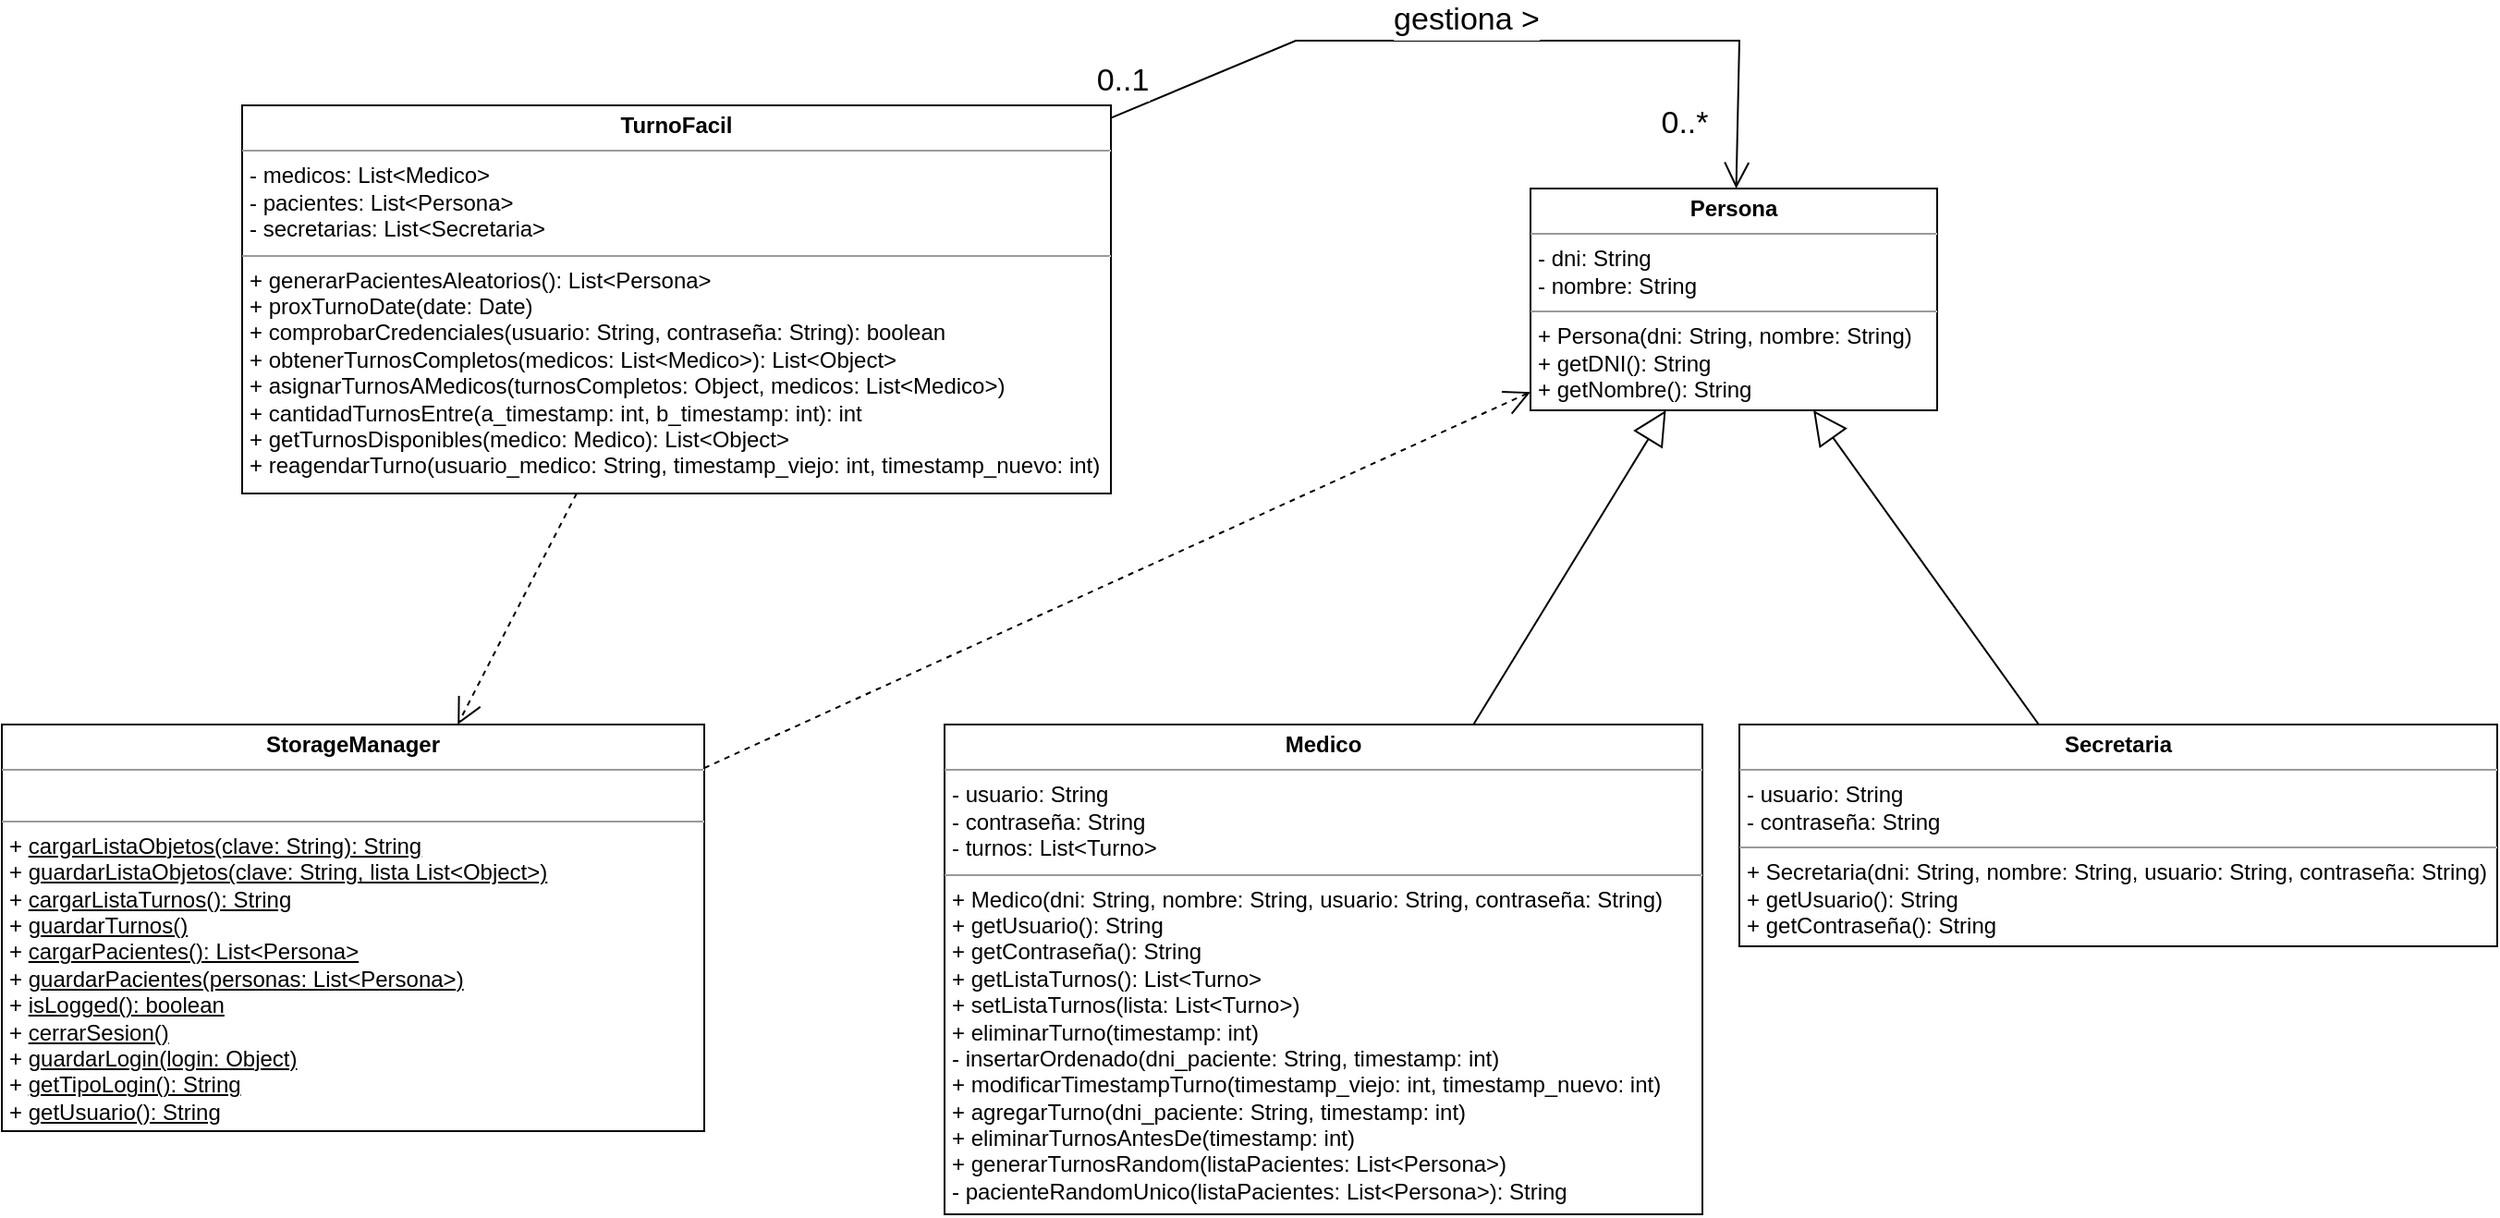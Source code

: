 <mxfile version="20.0.0" type="device"><diagram id="Sh0-JjySoyQDVDXOeWS3" name="Page-1"><mxGraphModel dx="2249" dy="762" grid="1" gridSize="10" guides="1" tooltips="1" connect="1" arrows="1" fold="1" page="1" pageScale="1" pageWidth="827" pageHeight="1169" math="0" shadow="0"><root><mxCell id="0"/><mxCell id="1" parent="0"/><mxCell id="pM_m-otj_XF6B5OfANBt-13" value="&lt;p style=&quot;margin:0px;margin-top:4px;text-align:center;&quot;&gt;&lt;b&gt;Persona&lt;/b&gt;&lt;/p&gt;&lt;hr size=&quot;1&quot;&gt;&lt;p style=&quot;margin:0px;margin-left:4px;&quot;&gt;- dni: String&lt;/p&gt;&lt;p style=&quot;margin:0px;margin-left:4px;&quot;&gt;- nombre: String&lt;/p&gt;&lt;hr size=&quot;1&quot;&gt;&lt;p style=&quot;margin:0px;margin-left:4px;&quot;&gt;+ Persona(dni: String, nombre: String)&lt;/p&gt;&lt;p style=&quot;margin:0px;margin-left:4px;&quot;&gt;+ getDNI(): String&lt;/p&gt;&lt;p style=&quot;margin:0px;margin-left:4px;&quot;&gt;+ getNombre(): String&lt;/p&gt;" style="verticalAlign=top;align=left;overflow=fill;fontSize=12;fontFamily=Helvetica;html=1;" parent="1" vertex="1"><mxGeometry x="607" y="380" width="220" height="120" as="geometry"/></mxCell><mxCell id="pM_m-otj_XF6B5OfANBt-16" value="&lt;p style=&quot;margin:0px;margin-top:4px;text-align:center;&quot;&gt;&lt;b&gt;Secretaria&lt;/b&gt;&lt;/p&gt;&lt;hr size=&quot;1&quot;&gt;&lt;p style=&quot;margin:0px;margin-left:4px;&quot;&gt;- usuario: String&lt;br&gt;&lt;/p&gt;&lt;p style=&quot;margin:0px;margin-left:4px;&quot;&gt;- contraseña: String&lt;/p&gt;&lt;hr size=&quot;1&quot;&gt;&lt;p style=&quot;margin:0px;margin-left:4px;&quot;&gt;+ Secretaria(dni: String, nombre: String, usuario: String, contraseña: String)&lt;/p&gt;&lt;p style=&quot;margin:0px;margin-left:4px;&quot;&gt;+ getUsuario(): String&lt;/p&gt;&lt;p style=&quot;margin:0px;margin-left:4px;&quot;&gt;+ getContraseña(): String&lt;/p&gt;" style="verticalAlign=top;align=left;overflow=fill;fontSize=12;fontFamily=Helvetica;html=1;" parent="1" vertex="1"><mxGeometry x="720" y="670" width="410" height="120" as="geometry"/></mxCell><mxCell id="pM_m-otj_XF6B5OfANBt-18" value="&lt;p style=&quot;margin:0px;margin-top:4px;text-align:center;&quot;&gt;&lt;b&gt;Medico&lt;/b&gt;&lt;/p&gt;&lt;hr size=&quot;1&quot;&gt;&lt;p style=&quot;margin:0px;margin-left:4px;&quot;&gt;- usuario: String&lt;br&gt;&lt;/p&gt;&lt;p style=&quot;margin:0px;margin-left:4px;&quot;&gt;- contraseña: String&lt;/p&gt;&lt;p style=&quot;margin:0px;margin-left:4px;&quot;&gt;- turnos: List&amp;lt;Turno&amp;gt;&lt;/p&gt;&lt;hr size=&quot;1&quot;&gt;&lt;p style=&quot;margin:0px;margin-left:4px;&quot;&gt;+ Medico(dni: String, nombre: String, usuario: String, contraseña: String)&lt;/p&gt;&lt;p style=&quot;margin:0px;margin-left:4px;&quot;&gt;+ getUsuario(): String&lt;/p&gt;&lt;p style=&quot;margin:0px;margin-left:4px;&quot;&gt;+ getContraseña(): String&lt;/p&gt;&lt;p style=&quot;margin:0px;margin-left:4px;&quot;&gt;+ getListaTurnos(): List&amp;lt;Turno&amp;gt;&lt;/p&gt;&lt;p style=&quot;margin:0px;margin-left:4px;&quot;&gt;+ setListaTurnos(lista: List&amp;lt;Turno&amp;gt;)&lt;/p&gt;&lt;p style=&quot;margin:0px;margin-left:4px;&quot;&gt;+ eliminarTurno(timestamp: int)&lt;/p&gt;&lt;p style=&quot;margin:0px;margin-left:4px;&quot;&gt;- insertarOrdenado(dni_paciente: String, timestamp: int)&lt;/p&gt;&lt;p style=&quot;margin:0px;margin-left:4px;&quot;&gt;+ modificarTimestampTurno(timestamp_viejo: int, timestamp_nuevo: int)&lt;/p&gt;&lt;p style=&quot;margin:0px;margin-left:4px;&quot;&gt;+&amp;nbsp;agregarTurno(dni_paciente: String, timestamp: int)&lt;/p&gt;&lt;p style=&quot;margin:0px;margin-left:4px;&quot;&gt;+&amp;nbsp;eliminarTurnosAntesDe(timestamp: int)&lt;/p&gt;&lt;p style=&quot;margin:0px;margin-left:4px;&quot;&gt;+ generarTurnosRandom(listaPacientes: List&amp;lt;Persona&amp;gt;)&lt;br&gt;&lt;/p&gt;&lt;p style=&quot;margin:0px;margin-left:4px;&quot;&gt;- pacienteRandomUnico(listaPacientes: List&amp;lt;Persona&amp;gt;): String&lt;/p&gt;" style="verticalAlign=top;align=left;overflow=fill;fontSize=12;fontFamily=Helvetica;html=1;" parent="1" vertex="1"><mxGeometry x="290" y="670" width="410" height="265" as="geometry"/></mxCell><mxCell id="pM_m-otj_XF6B5OfANBt-19" value="" style="endArrow=block;endSize=16;endFill=0;html=1;rounded=0;" parent="1" source="pM_m-otj_XF6B5OfANBt-18" target="pM_m-otj_XF6B5OfANBt-13" edge="1"><mxGeometry width="160" relative="1" as="geometry"><mxPoint x="300" y="730" as="sourcePoint"/><mxPoint x="460" y="730" as="targetPoint"/></mxGeometry></mxCell><mxCell id="pM_m-otj_XF6B5OfANBt-20" value="" style="endArrow=block;endSize=16;endFill=0;html=1;rounded=0;" parent="1" source="pM_m-otj_XF6B5OfANBt-16" target="pM_m-otj_XF6B5OfANBt-13" edge="1"><mxGeometry width="160" relative="1" as="geometry"><mxPoint x="350.485" y="595" as="sourcePoint"/><mxPoint x="402.233" y="530" as="targetPoint"/></mxGeometry></mxCell><mxCell id="pM_m-otj_XF6B5OfANBt-21" value="&lt;p style=&quot;margin:0px;margin-top:4px;text-align:center;&quot;&gt;&lt;b&gt;StorageManager&lt;/b&gt;&lt;/p&gt;&lt;hr size=&quot;1&quot;&gt;&lt;p style=&quot;margin:0px;margin-left:4px;&quot;&gt;&lt;br&gt;&lt;/p&gt;&lt;hr size=&quot;1&quot;&gt;&lt;p style=&quot;margin:0px;margin-left:4px;&quot;&gt;+ &lt;u&gt;cargarListaObjetos(clave: String): String&lt;/u&gt;&lt;/p&gt;&lt;p style=&quot;margin:0px;margin-left:4px;&quot;&gt;+ &lt;u&gt;guardarListaObjetos(clave: String, lista List&amp;lt;Object&amp;gt;)&lt;/u&gt;&lt;/p&gt;&lt;p style=&quot;margin:0px;margin-left:4px;&quot;&gt;+ &lt;u&gt;cargarListaTurnos(): String&lt;/u&gt;&lt;/p&gt;&lt;p style=&quot;margin:0px;margin-left:4px;&quot;&gt;+ &lt;u&gt;guardarTurnos()&lt;br&gt;&lt;/u&gt;&lt;/p&gt;&lt;p style=&quot;margin:0px;margin-left:4px;&quot;&gt;+ &lt;u&gt;cargarPacientes(): List&amp;lt;Persona&amp;gt;&lt;/u&gt;&lt;/p&gt;&lt;p style=&quot;margin:0px;margin-left:4px;&quot;&gt;+ &lt;u&gt;guardarPacientes(personas: List&amp;lt;Persona&amp;gt;)&lt;/u&gt;&lt;/p&gt;&lt;p style=&quot;margin:0px;margin-left:4px;&quot;&gt;+ &lt;u&gt;isLogged(): boolean&lt;/u&gt;&lt;/p&gt;&lt;p style=&quot;margin:0px;margin-left:4px;&quot;&gt;+ &lt;u&gt;cerrarSesion()&lt;/u&gt;&lt;/p&gt;&lt;p style=&quot;margin:0px;margin-left:4px;&quot;&gt;+ &lt;u&gt;guardarLogin(login: Object)&lt;/u&gt;&lt;/p&gt;&lt;p style=&quot;margin:0px;margin-left:4px;&quot;&gt;+ &lt;u&gt;getTipoLogin(): String&lt;/u&gt;&lt;/p&gt;&lt;p style=&quot;margin:0px;margin-left:4px;&quot;&gt;+ &lt;u&gt;getUsuario(): String&lt;/u&gt;&lt;/p&gt;" style="verticalAlign=top;align=left;overflow=fill;fontSize=12;fontFamily=Helvetica;html=1;" parent="1" vertex="1"><mxGeometry x="-220" y="670" width="380" height="220" as="geometry"/></mxCell><mxCell id="EodtwXnUMzkQa7OgCqqU-1" value="&lt;p style=&quot;margin:0px;margin-top:4px;text-align:center;&quot;&gt;&lt;b&gt;TurnoFacil&lt;/b&gt;&lt;/p&gt;&lt;hr size=&quot;1&quot;&gt;&lt;p style=&quot;margin:0px;margin-left:4px;&quot;&gt;- medicos: List&amp;lt;Medico&amp;gt;&lt;/p&gt;&lt;p style=&quot;margin:0px;margin-left:4px;&quot;&gt;- pacientes: List&amp;lt;Persona&amp;gt;&lt;/p&gt;&lt;p style=&quot;margin:0px;margin-left:4px;&quot;&gt;- secretarias: List&amp;lt;Secretaria&amp;gt;&lt;/p&gt;&lt;hr size=&quot;1&quot;&gt;&lt;p style=&quot;margin:0px;margin-left:4px;&quot;&gt;+&amp;nbsp;generarPacientesAleatorios(): List&amp;lt;Persona&amp;gt;&lt;/p&gt;&lt;p style=&quot;margin:0px;margin-left:4px;&quot;&gt;+&amp;nbsp;proxTurnoDate(date: Date)&lt;/p&gt;&lt;p style=&quot;margin:0px;margin-left:4px;&quot;&gt;+&amp;nbsp;comprobarCredenciales(usuario: String, contraseña: String): boolean&lt;/p&gt;&lt;p style=&quot;margin:0px;margin-left:4px;&quot;&gt;+&amp;nbsp;obtenerTurnosCompletos(medicos: List&amp;lt;Medico&amp;gt;): List&amp;lt;Object&amp;gt;&lt;/p&gt;&lt;p style=&quot;margin:0px;margin-left:4px;&quot;&gt;+&amp;nbsp;asignarTurnosAMedicos(turnosCompletos: Object, medicos: List&amp;lt;Medico&amp;gt;)&lt;/p&gt;&lt;p style=&quot;margin:0px;margin-left:4px;&quot;&gt;+&amp;nbsp;cantidadTurnosEntre(a_timestamp: int, b_timestamp: int): int&lt;/p&gt;&lt;p style=&quot;margin:0px;margin-left:4px;&quot;&gt;+&amp;nbsp;getTurnosDisponibles(medico: Medico): List&amp;lt;Object&amp;gt;&lt;/p&gt;&lt;p style=&quot;margin:0px;margin-left:4px;&quot;&gt;+&amp;nbsp;reagendarTurno(usuario_medico: String, timestamp_viejo: int, timestamp_nuevo: int)&lt;/p&gt;&lt;p style=&quot;margin:0px;margin-left:4px;&quot;&gt;&lt;br&gt;&lt;/p&gt;" style="verticalAlign=top;align=left;overflow=fill;fontSize=12;fontFamily=Helvetica;html=1;" vertex="1" parent="1"><mxGeometry x="-90" y="335" width="470" height="210" as="geometry"/></mxCell><mxCell id="EodtwXnUMzkQa7OgCqqU-3" value="" style="endArrow=open;endFill=1;endSize=12;html=1;rounded=0;" edge="1" parent="1" source="EodtwXnUMzkQa7OgCqqU-1" target="pM_m-otj_XF6B5OfANBt-13"><mxGeometry width="160" relative="1" as="geometry"><mxPoint x="400" y="470" as="sourcePoint"/><mxPoint x="560" y="470" as="targetPoint"/><Array as="points"><mxPoint x="480" y="300"/><mxPoint x="720" y="300"/></Array></mxGeometry></mxCell><mxCell id="EodtwXnUMzkQa7OgCqqU-5" value="&lt;font style=&quot;font-size: 17px;&quot;&gt;gestiona &amp;gt;&lt;/font&gt;" style="edgeLabel;html=1;align=center;verticalAlign=middle;resizable=0;points=[];" vertex="1" connectable="0" parent="EodtwXnUMzkQa7OgCqqU-3"><mxGeometry x="-0.593" y="3" relative="1" as="geometry"><mxPoint x="113" y="-17" as="offset"/></mxGeometry></mxCell><mxCell id="EodtwXnUMzkQa7OgCqqU-6" value="0..1" style="edgeLabel;html=1;align=center;verticalAlign=middle;resizable=0;points=[];fontSize=17;" vertex="1" connectable="0" parent="EodtwXnUMzkQa7OgCqqU-3"><mxGeometry x="-0.841" y="-1" relative="1" as="geometry"><mxPoint x="-26" y="-8" as="offset"/></mxGeometry></mxCell><mxCell id="EodtwXnUMzkQa7OgCqqU-7" value="0..*" style="edgeLabel;html=1;align=center;verticalAlign=middle;resizable=0;points=[];fontSize=17;" vertex="1" connectable="0" parent="EodtwXnUMzkQa7OgCqqU-3"><mxGeometry x="0.797" y="-1" relative="1" as="geometry"><mxPoint x="-28" y="8" as="offset"/></mxGeometry></mxCell><mxCell id="EodtwXnUMzkQa7OgCqqU-8" value="" style="endArrow=open;endSize=12;dashed=1;html=1;rounded=0;fontSize=17;" edge="1" parent="1" source="EodtwXnUMzkQa7OgCqqU-1" target="pM_m-otj_XF6B5OfANBt-21"><mxGeometry width="160" relative="1" as="geometry"><mxPoint x="160" y="650" as="sourcePoint"/><mxPoint x="320" y="650" as="targetPoint"/></mxGeometry></mxCell><mxCell id="EodtwXnUMzkQa7OgCqqU-10" value="" style="endArrow=open;endSize=12;dashed=1;html=1;rounded=0;fontSize=17;" edge="1" parent="1" source="pM_m-otj_XF6B5OfANBt-21" target="pM_m-otj_XF6B5OfANBt-13"><mxGeometry width="160" relative="1" as="geometry"><mxPoint x="340" y="580" as="sourcePoint"/><mxPoint x="500" y="580" as="targetPoint"/></mxGeometry></mxCell></root></mxGraphModel></diagram></mxfile>